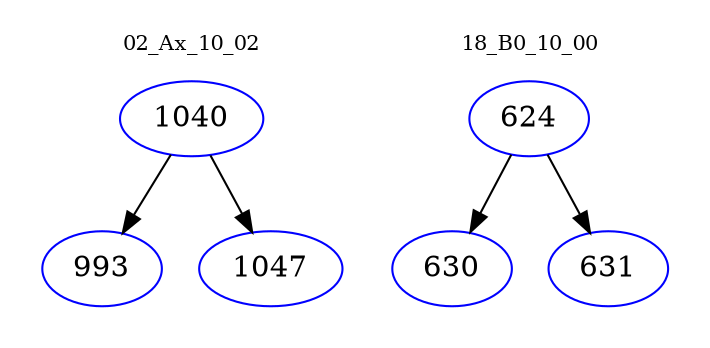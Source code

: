 digraph{
subgraph cluster_0 {
color = white
label = "02_Ax_10_02";
fontsize=10;
T0_1040 [label="1040", color="blue"]
T0_1040 -> T0_993 [color="black"]
T0_993 [label="993", color="blue"]
T0_1040 -> T0_1047 [color="black"]
T0_1047 [label="1047", color="blue"]
}
subgraph cluster_1 {
color = white
label = "18_B0_10_00";
fontsize=10;
T1_624 [label="624", color="blue"]
T1_624 -> T1_630 [color="black"]
T1_630 [label="630", color="blue"]
T1_624 -> T1_631 [color="black"]
T1_631 [label="631", color="blue"]
}
}
